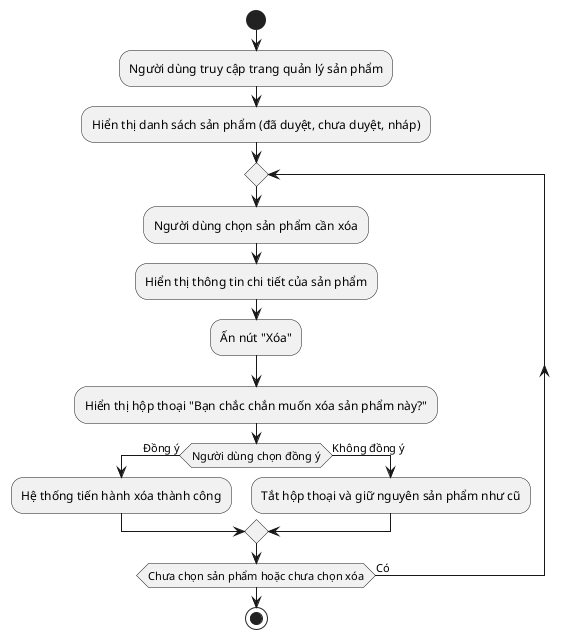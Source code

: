 @startuml
start

:Người dùng truy cập trang quản lý sản phẩm;
:Hiển thị danh sách sản phẩm (đã duyệt, chưa duyệt, nháp);
repeat
:Người dùng chọn sản phẩm cần xóa;
:Hiển thị thông tin chi tiết của sản phẩm;
:Ấn nút "Xóa";
:Hiển thị hộp thoại "Bạn chắc chắn muốn xóa sản phẩm này?";
if (Người dùng chọn đồng ý) then (Đồng ý)
    :Hệ thống tiến hành xóa thành công;
else (Không đồng ý)
    :Tắt hộp thoại và giữ nguyên sản phẩm như cũ;
endif
repeat while(Chưa chọn sản phẩm hoặc chưa chọn xóa) is (Có)

stop
@enduml
